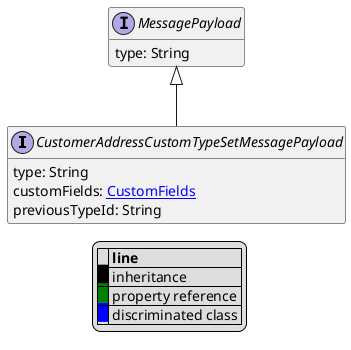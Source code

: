 @startuml

hide empty fields
hide empty methods
legend
|= |= line |
|<back:black>   </back>| inheritance |
|<back:green>   </back>| property reference |
|<back:blue>   </back>| discriminated class |
endlegend
interface CustomerAddressCustomTypeSetMessagePayload [[CustomerAddressCustomTypeSetMessagePayload.svg]] extends MessagePayload {
    type: String
    customFields: [[CustomFields.svg CustomFields]]
    previousTypeId: String
}
interface MessagePayload [[MessagePayload.svg]]  {
    type: String
}





@enduml
